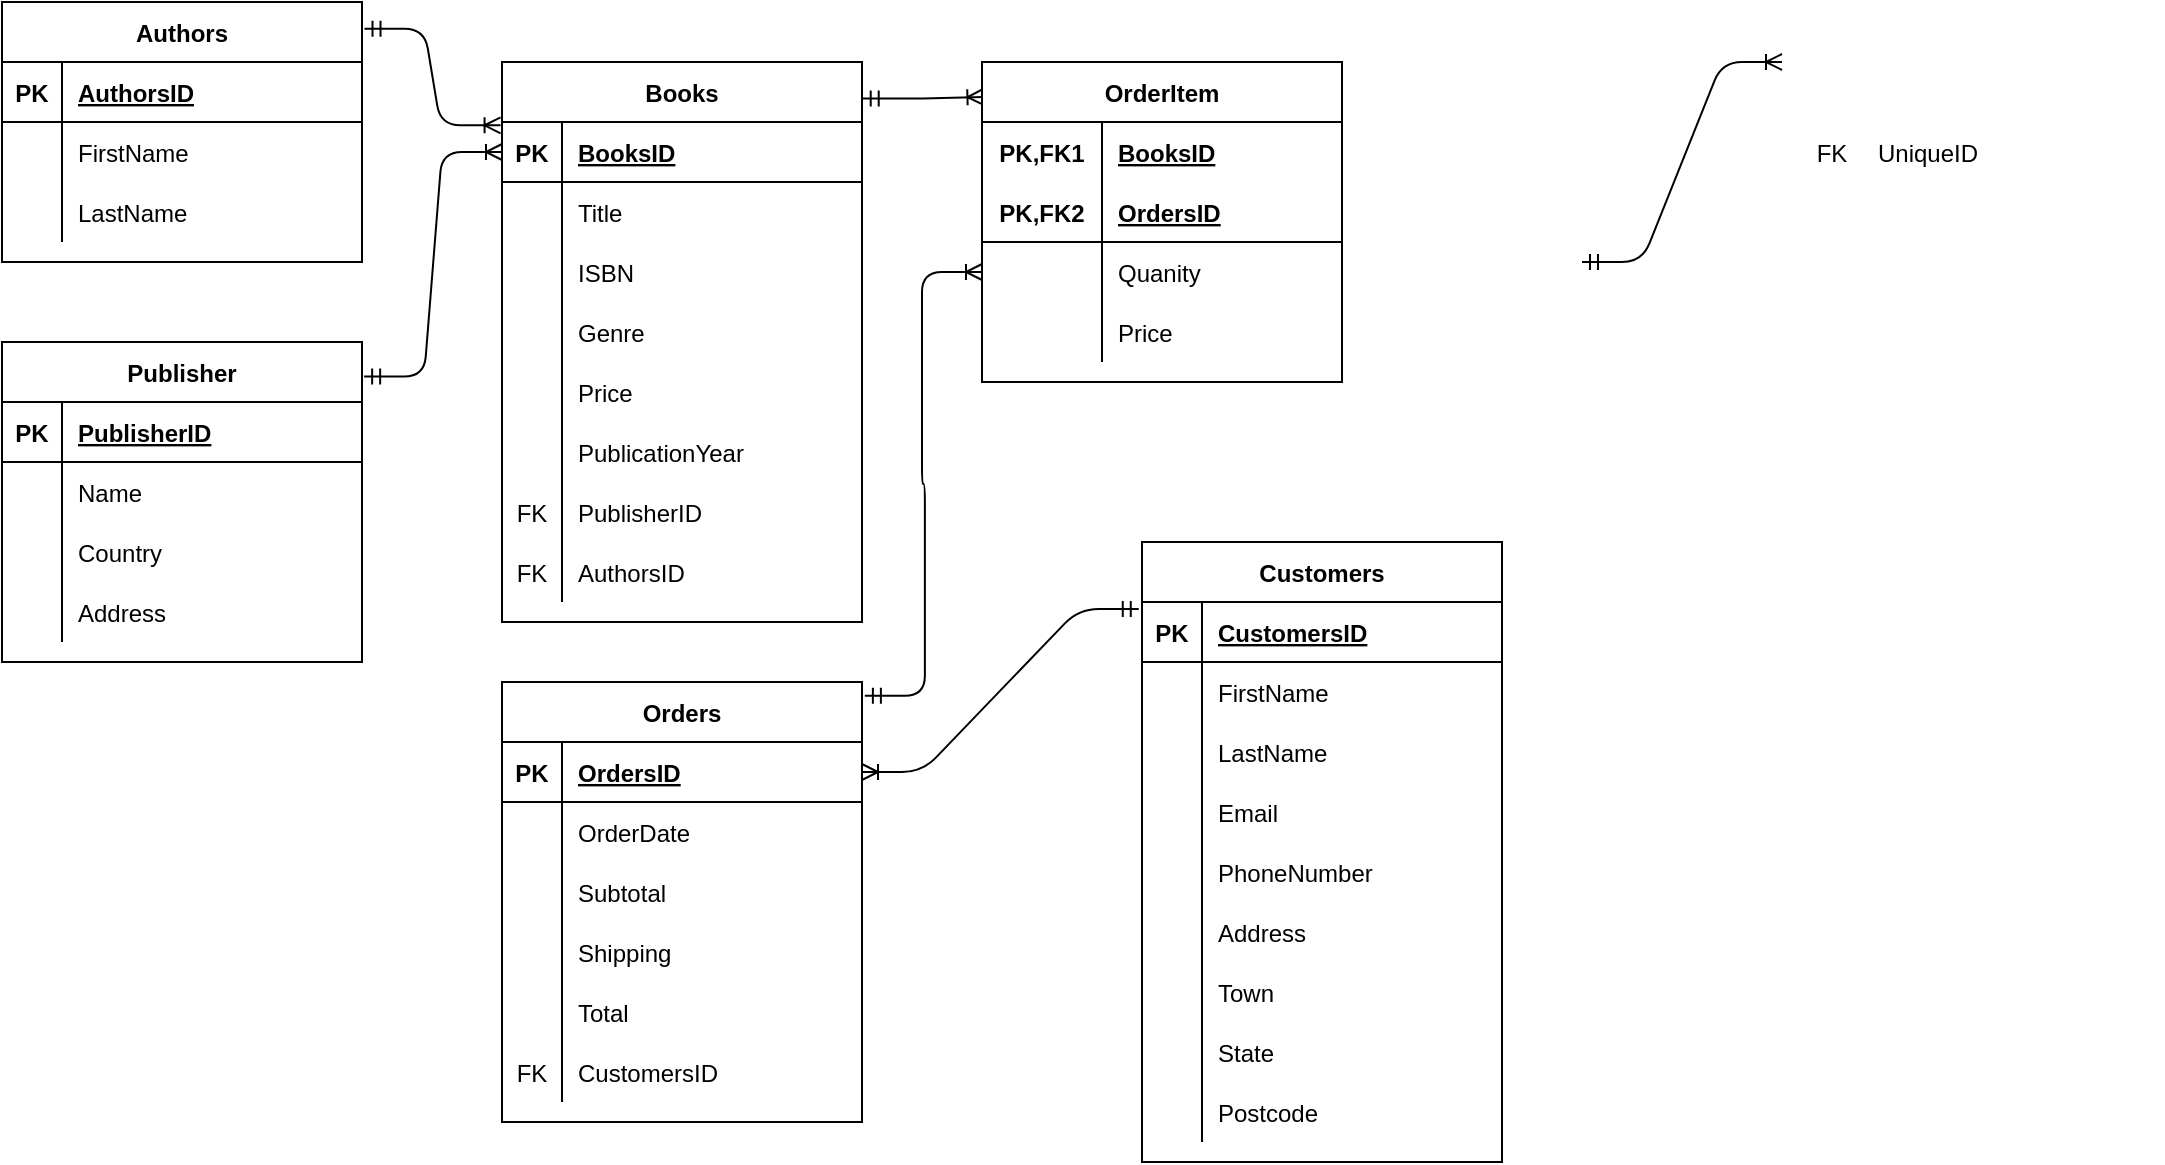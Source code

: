<mxfile version="14.1.8" type="device"><diagram id="B8Hse2dk8z1--FyBUiSa" name="Page-1"><mxGraphModel dx="2591" dy="822" grid="1" gridSize="10" guides="1" tooltips="1" connect="1" arrows="1" fold="1" page="1" pageScale="1" pageWidth="1169" pageHeight="827" math="0" shadow="0"><root><mxCell id="0"/><mxCell id="1" parent="0"/><mxCell id="r_tbZuirmWtUzp4YiLdy-1" value="Authors" style="shape=table;startSize=30;container=1;collapsible=1;childLayout=tableLayout;fixedRows=1;rowLines=0;fontStyle=1;align=center;resizeLast=1;" parent="1" vertex="1"><mxGeometry x="-340" y="10" width="180" height="130" as="geometry"/></mxCell><mxCell id="r_tbZuirmWtUzp4YiLdy-2" value="" style="shape=partialRectangle;collapsible=0;dropTarget=0;pointerEvents=0;fillColor=none;top=0;left=0;bottom=1;right=0;points=[[0,0.5],[1,0.5]];portConstraint=eastwest;" parent="r_tbZuirmWtUzp4YiLdy-1" vertex="1"><mxGeometry y="30" width="180" height="30" as="geometry"/></mxCell><mxCell id="r_tbZuirmWtUzp4YiLdy-3" value="PK" style="shape=partialRectangle;connectable=0;fillColor=none;top=0;left=0;bottom=0;right=0;fontStyle=1;overflow=hidden;" parent="r_tbZuirmWtUzp4YiLdy-2" vertex="1"><mxGeometry width="30" height="30" as="geometry"/></mxCell><mxCell id="r_tbZuirmWtUzp4YiLdy-4" value="AuthorsID" style="shape=partialRectangle;connectable=0;fillColor=none;top=0;left=0;bottom=0;right=0;align=left;spacingLeft=6;fontStyle=5;overflow=hidden;" parent="r_tbZuirmWtUzp4YiLdy-2" vertex="1"><mxGeometry x="30" width="150" height="30" as="geometry"/></mxCell><mxCell id="r_tbZuirmWtUzp4YiLdy-5" value="" style="shape=partialRectangle;collapsible=0;dropTarget=0;pointerEvents=0;fillColor=none;top=0;left=0;bottom=0;right=0;points=[[0,0.5],[1,0.5]];portConstraint=eastwest;" parent="r_tbZuirmWtUzp4YiLdy-1" vertex="1"><mxGeometry y="60" width="180" height="30" as="geometry"/></mxCell><mxCell id="r_tbZuirmWtUzp4YiLdy-6" value="" style="shape=partialRectangle;connectable=0;fillColor=none;top=0;left=0;bottom=0;right=0;editable=1;overflow=hidden;" parent="r_tbZuirmWtUzp4YiLdy-5" vertex="1"><mxGeometry width="30" height="30" as="geometry"/></mxCell><mxCell id="r_tbZuirmWtUzp4YiLdy-7" value="FirstName" style="shape=partialRectangle;connectable=0;fillColor=none;top=0;left=0;bottom=0;right=0;align=left;spacingLeft=6;overflow=hidden;" parent="r_tbZuirmWtUzp4YiLdy-5" vertex="1"><mxGeometry x="30" width="150" height="30" as="geometry"/></mxCell><mxCell id="r_tbZuirmWtUzp4YiLdy-8" value="" style="shape=partialRectangle;collapsible=0;dropTarget=0;pointerEvents=0;fillColor=none;top=0;left=0;bottom=0;right=0;points=[[0,0.5],[1,0.5]];portConstraint=eastwest;" parent="r_tbZuirmWtUzp4YiLdy-1" vertex="1"><mxGeometry y="90" width="180" height="30" as="geometry"/></mxCell><mxCell id="r_tbZuirmWtUzp4YiLdy-9" value="" style="shape=partialRectangle;connectable=0;fillColor=none;top=0;left=0;bottom=0;right=0;editable=1;overflow=hidden;" parent="r_tbZuirmWtUzp4YiLdy-8" vertex="1"><mxGeometry width="30" height="30" as="geometry"/></mxCell><mxCell id="r_tbZuirmWtUzp4YiLdy-10" value="LastName" style="shape=partialRectangle;connectable=0;fillColor=none;top=0;left=0;bottom=0;right=0;align=left;spacingLeft=6;overflow=hidden;" parent="r_tbZuirmWtUzp4YiLdy-8" vertex="1"><mxGeometry x="30" width="150" height="30" as="geometry"/></mxCell><mxCell id="r_tbZuirmWtUzp4YiLdy-14" value="" style="edgeStyle=entityRelationEdgeStyle;fontSize=12;html=1;endArrow=ERoneToMany;startArrow=ERmandOne;" parent="1" edge="1"><mxGeometry width="100" height="100" relative="1" as="geometry"><mxPoint x="450" y="140" as="sourcePoint"/><mxPoint x="550" y="40" as="targetPoint"/></mxGeometry></mxCell><mxCell id="r_tbZuirmWtUzp4YiLdy-15" value="Books" style="shape=table;startSize=30;container=1;collapsible=1;childLayout=tableLayout;fixedRows=1;rowLines=0;fontStyle=1;align=center;resizeLast=1;" parent="1" vertex="1"><mxGeometry x="-90" y="40" width="180" height="280" as="geometry"/></mxCell><mxCell id="r_tbZuirmWtUzp4YiLdy-16" value="" style="shape=partialRectangle;collapsible=0;dropTarget=0;pointerEvents=0;fillColor=none;top=0;left=0;bottom=1;right=0;points=[[0,0.5],[1,0.5]];portConstraint=eastwest;" parent="r_tbZuirmWtUzp4YiLdy-15" vertex="1"><mxGeometry y="30" width="180" height="30" as="geometry"/></mxCell><mxCell id="r_tbZuirmWtUzp4YiLdy-17" value="PK" style="shape=partialRectangle;connectable=0;fillColor=none;top=0;left=0;bottom=0;right=0;fontStyle=1;overflow=hidden;" parent="r_tbZuirmWtUzp4YiLdy-16" vertex="1"><mxGeometry width="30" height="30" as="geometry"/></mxCell><mxCell id="r_tbZuirmWtUzp4YiLdy-18" value="BooksID" style="shape=partialRectangle;connectable=0;fillColor=none;top=0;left=0;bottom=0;right=0;align=left;spacingLeft=6;fontStyle=5;overflow=hidden;" parent="r_tbZuirmWtUzp4YiLdy-16" vertex="1"><mxGeometry x="30" width="150" height="30" as="geometry"/></mxCell><mxCell id="r_tbZuirmWtUzp4YiLdy-19" value="" style="shape=partialRectangle;collapsible=0;dropTarget=0;pointerEvents=0;fillColor=none;top=0;left=0;bottom=0;right=0;points=[[0,0.5],[1,0.5]];portConstraint=eastwest;" parent="r_tbZuirmWtUzp4YiLdy-15" vertex="1"><mxGeometry y="60" width="180" height="30" as="geometry"/></mxCell><mxCell id="r_tbZuirmWtUzp4YiLdy-20" value="" style="shape=partialRectangle;connectable=0;fillColor=none;top=0;left=0;bottom=0;right=0;editable=1;overflow=hidden;" parent="r_tbZuirmWtUzp4YiLdy-19" vertex="1"><mxGeometry width="30" height="30" as="geometry"/></mxCell><mxCell id="r_tbZuirmWtUzp4YiLdy-21" value="Title" style="shape=partialRectangle;connectable=0;fillColor=none;top=0;left=0;bottom=0;right=0;align=left;spacingLeft=6;overflow=hidden;" parent="r_tbZuirmWtUzp4YiLdy-19" vertex="1"><mxGeometry x="30" width="150" height="30" as="geometry"/></mxCell><mxCell id="r_tbZuirmWtUzp4YiLdy-198" value="" style="shape=partialRectangle;collapsible=0;dropTarget=0;pointerEvents=0;fillColor=none;top=0;left=0;bottom=0;right=0;points=[[0,0.5],[1,0.5]];portConstraint=eastwest;" parent="r_tbZuirmWtUzp4YiLdy-15" vertex="1"><mxGeometry y="90" width="180" height="30" as="geometry"/></mxCell><mxCell id="r_tbZuirmWtUzp4YiLdy-199" value="" style="shape=partialRectangle;connectable=0;fillColor=none;top=0;left=0;bottom=0;right=0;fontStyle=0;overflow=hidden;" parent="r_tbZuirmWtUzp4YiLdy-198" vertex="1"><mxGeometry width="30" height="30" as="geometry"/></mxCell><mxCell id="r_tbZuirmWtUzp4YiLdy-200" value="ISBN" style="shape=partialRectangle;connectable=0;fillColor=none;top=0;left=0;bottom=0;right=0;align=left;spacingLeft=6;fontStyle=0;overflow=hidden;" parent="r_tbZuirmWtUzp4YiLdy-198" vertex="1"><mxGeometry x="30" width="150" height="30" as="geometry"/></mxCell><mxCell id="r_tbZuirmWtUzp4YiLdy-22" value="" style="shape=partialRectangle;collapsible=0;dropTarget=0;pointerEvents=0;fillColor=none;top=0;left=0;bottom=0;right=0;points=[[0,0.5],[1,0.5]];portConstraint=eastwest;" parent="r_tbZuirmWtUzp4YiLdy-15" vertex="1"><mxGeometry y="120" width="180" height="30" as="geometry"/></mxCell><mxCell id="r_tbZuirmWtUzp4YiLdy-23" value="" style="shape=partialRectangle;connectable=0;fillColor=none;top=0;left=0;bottom=0;right=0;editable=1;overflow=hidden;" parent="r_tbZuirmWtUzp4YiLdy-22" vertex="1"><mxGeometry width="30" height="30" as="geometry"/></mxCell><mxCell id="r_tbZuirmWtUzp4YiLdy-24" value="Genre" style="shape=partialRectangle;connectable=0;fillColor=none;top=0;left=0;bottom=0;right=0;align=left;spacingLeft=6;overflow=hidden;" parent="r_tbZuirmWtUzp4YiLdy-22" vertex="1"><mxGeometry x="30" width="150" height="30" as="geometry"/></mxCell><mxCell id="r_tbZuirmWtUzp4YiLdy-206" value="" style="shape=partialRectangle;collapsible=0;dropTarget=0;pointerEvents=0;fillColor=none;top=0;left=0;bottom=0;right=0;points=[[0,0.5],[1,0.5]];portConstraint=eastwest;" parent="r_tbZuirmWtUzp4YiLdy-15" vertex="1"><mxGeometry y="150" width="180" height="30" as="geometry"/></mxCell><mxCell id="r_tbZuirmWtUzp4YiLdy-207" value="" style="shape=partialRectangle;connectable=0;fillColor=none;top=0;left=0;bottom=0;right=0;fontStyle=0;overflow=hidden;" parent="r_tbZuirmWtUzp4YiLdy-206" vertex="1"><mxGeometry width="30" height="30" as="geometry"/></mxCell><mxCell id="r_tbZuirmWtUzp4YiLdy-208" value="Price" style="shape=partialRectangle;connectable=0;fillColor=none;top=0;left=0;bottom=0;right=0;align=left;spacingLeft=6;fontStyle=0;overflow=hidden;" parent="r_tbZuirmWtUzp4YiLdy-206" vertex="1"><mxGeometry x="30" width="150" height="30" as="geometry"/></mxCell><mxCell id="r_tbZuirmWtUzp4YiLdy-202" value="" style="shape=partialRectangle;collapsible=0;dropTarget=0;pointerEvents=0;fillColor=none;top=0;left=0;bottom=0;right=0;points=[[0,0.5],[1,0.5]];portConstraint=eastwest;" parent="r_tbZuirmWtUzp4YiLdy-15" vertex="1"><mxGeometry y="180" width="180" height="30" as="geometry"/></mxCell><mxCell id="r_tbZuirmWtUzp4YiLdy-203" value="" style="shape=partialRectangle;connectable=0;fillColor=none;top=0;left=0;bottom=0;right=0;fontStyle=0;overflow=hidden;" parent="r_tbZuirmWtUzp4YiLdy-202" vertex="1"><mxGeometry width="30" height="30" as="geometry"/></mxCell><mxCell id="r_tbZuirmWtUzp4YiLdy-204" value="PublicationYear" style="shape=partialRectangle;connectable=0;fillColor=none;top=0;left=0;bottom=0;right=0;align=left;spacingLeft=6;fontStyle=0;overflow=hidden;" parent="r_tbZuirmWtUzp4YiLdy-202" vertex="1"><mxGeometry x="30" width="150" height="30" as="geometry"/></mxCell><mxCell id="r_tbZuirmWtUzp4YiLdy-25" value="" style="shape=partialRectangle;collapsible=0;dropTarget=0;pointerEvents=0;fillColor=none;top=0;left=0;bottom=0;right=0;points=[[0,0.5],[1,0.5]];portConstraint=eastwest;" parent="r_tbZuirmWtUzp4YiLdy-15" vertex="1"><mxGeometry y="210" width="180" height="30" as="geometry"/></mxCell><mxCell id="r_tbZuirmWtUzp4YiLdy-26" value="FK" style="shape=partialRectangle;connectable=0;fillColor=none;top=0;left=0;bottom=0;right=0;editable=1;overflow=hidden;" parent="r_tbZuirmWtUzp4YiLdy-25" vertex="1"><mxGeometry width="30" height="30" as="geometry"/></mxCell><mxCell id="r_tbZuirmWtUzp4YiLdy-27" value="PublisherID" style="shape=partialRectangle;connectable=0;fillColor=none;top=0;left=0;bottom=0;right=0;align=left;spacingLeft=6;overflow=hidden;" parent="r_tbZuirmWtUzp4YiLdy-25" vertex="1"><mxGeometry x="30" width="150" height="30" as="geometry"/></mxCell><mxCell id="r_tbZuirmWtUzp4YiLdy-134" value="" style="shape=partialRectangle;collapsible=0;dropTarget=0;pointerEvents=0;fillColor=none;top=0;left=0;bottom=0;right=0;points=[[0,0.5],[1,0.5]];portConstraint=eastwest;" parent="r_tbZuirmWtUzp4YiLdy-15" vertex="1"><mxGeometry y="240" width="180" height="30" as="geometry"/></mxCell><mxCell id="r_tbZuirmWtUzp4YiLdy-135" value="FK" style="shape=partialRectangle;connectable=0;fillColor=none;top=0;left=0;bottom=0;right=0;fontStyle=0;overflow=hidden;" parent="r_tbZuirmWtUzp4YiLdy-134" vertex="1"><mxGeometry width="30" height="30" as="geometry"/></mxCell><mxCell id="r_tbZuirmWtUzp4YiLdy-136" value="AuthorsID" style="shape=partialRectangle;connectable=0;fillColor=none;top=0;left=0;bottom=0;right=0;align=left;spacingLeft=6;fontStyle=0;overflow=hidden;" parent="r_tbZuirmWtUzp4YiLdy-134" vertex="1"><mxGeometry x="30" width="150" height="30" as="geometry"/></mxCell><mxCell id="r_tbZuirmWtUzp4YiLdy-41" value="Customers" style="shape=table;startSize=30;container=1;collapsible=1;childLayout=tableLayout;fixedRows=1;rowLines=0;fontStyle=1;align=center;resizeLast=1;" parent="1" vertex="1"><mxGeometry x="230" y="280" width="180" height="310" as="geometry"/></mxCell><mxCell id="r_tbZuirmWtUzp4YiLdy-42" value="" style="shape=partialRectangle;collapsible=0;dropTarget=0;pointerEvents=0;fillColor=none;top=0;left=0;bottom=1;right=0;points=[[0,0.5],[1,0.5]];portConstraint=eastwest;" parent="r_tbZuirmWtUzp4YiLdy-41" vertex="1"><mxGeometry y="30" width="180" height="30" as="geometry"/></mxCell><mxCell id="r_tbZuirmWtUzp4YiLdy-43" value="PK" style="shape=partialRectangle;connectable=0;fillColor=none;top=0;left=0;bottom=0;right=0;fontStyle=1;overflow=hidden;" parent="r_tbZuirmWtUzp4YiLdy-42" vertex="1"><mxGeometry width="30" height="30" as="geometry"/></mxCell><mxCell id="r_tbZuirmWtUzp4YiLdy-44" value="CustomersID" style="shape=partialRectangle;connectable=0;fillColor=none;top=0;left=0;bottom=0;right=0;align=left;spacingLeft=6;fontStyle=5;overflow=hidden;" parent="r_tbZuirmWtUzp4YiLdy-42" vertex="1"><mxGeometry x="30" width="150" height="30" as="geometry"/></mxCell><mxCell id="r_tbZuirmWtUzp4YiLdy-45" value="" style="shape=partialRectangle;collapsible=0;dropTarget=0;pointerEvents=0;fillColor=none;top=0;left=0;bottom=0;right=0;points=[[0,0.5],[1,0.5]];portConstraint=eastwest;" parent="r_tbZuirmWtUzp4YiLdy-41" vertex="1"><mxGeometry y="60" width="180" height="30" as="geometry"/></mxCell><mxCell id="r_tbZuirmWtUzp4YiLdy-46" value="" style="shape=partialRectangle;connectable=0;fillColor=none;top=0;left=0;bottom=0;right=0;editable=1;overflow=hidden;" parent="r_tbZuirmWtUzp4YiLdy-45" vertex="1"><mxGeometry width="30" height="30" as="geometry"/></mxCell><mxCell id="r_tbZuirmWtUzp4YiLdy-47" value="FirstName" style="shape=partialRectangle;connectable=0;fillColor=none;top=0;left=0;bottom=0;right=0;align=left;spacingLeft=6;overflow=hidden;" parent="r_tbZuirmWtUzp4YiLdy-45" vertex="1"><mxGeometry x="30" width="150" height="30" as="geometry"/></mxCell><mxCell id="r_tbZuirmWtUzp4YiLdy-48" value="" style="shape=partialRectangle;collapsible=0;dropTarget=0;pointerEvents=0;fillColor=none;top=0;left=0;bottom=0;right=0;points=[[0,0.5],[1,0.5]];portConstraint=eastwest;" parent="r_tbZuirmWtUzp4YiLdy-41" vertex="1"><mxGeometry y="90" width="180" height="30" as="geometry"/></mxCell><mxCell id="r_tbZuirmWtUzp4YiLdy-49" value="" style="shape=partialRectangle;connectable=0;fillColor=none;top=0;left=0;bottom=0;right=0;editable=1;overflow=hidden;" parent="r_tbZuirmWtUzp4YiLdy-48" vertex="1"><mxGeometry width="30" height="30" as="geometry"/></mxCell><mxCell id="r_tbZuirmWtUzp4YiLdy-50" value="LastName" style="shape=partialRectangle;connectable=0;fillColor=none;top=0;left=0;bottom=0;right=0;align=left;spacingLeft=6;overflow=hidden;" parent="r_tbZuirmWtUzp4YiLdy-48" vertex="1"><mxGeometry x="30" width="150" height="30" as="geometry"/></mxCell><mxCell id="r_tbZuirmWtUzp4YiLdy-186" value="" style="shape=partialRectangle;collapsible=0;dropTarget=0;pointerEvents=0;fillColor=none;top=0;left=0;bottom=0;right=0;points=[[0,0.5],[1,0.5]];portConstraint=eastwest;" parent="r_tbZuirmWtUzp4YiLdy-41" vertex="1"><mxGeometry y="120" width="180" height="30" as="geometry"/></mxCell><mxCell id="r_tbZuirmWtUzp4YiLdy-187" value="" style="shape=partialRectangle;connectable=0;fillColor=none;top=0;left=0;bottom=0;right=0;fontStyle=0;overflow=hidden;" parent="r_tbZuirmWtUzp4YiLdy-186" vertex="1"><mxGeometry width="30" height="30" as="geometry"/></mxCell><mxCell id="r_tbZuirmWtUzp4YiLdy-188" value="Email" style="shape=partialRectangle;connectable=0;fillColor=none;top=0;left=0;bottom=0;right=0;align=left;spacingLeft=6;fontStyle=0;overflow=hidden;" parent="r_tbZuirmWtUzp4YiLdy-186" vertex="1"><mxGeometry x="30" width="150" height="30" as="geometry"/></mxCell><mxCell id="r_tbZuirmWtUzp4YiLdy-190" value="" style="shape=partialRectangle;collapsible=0;dropTarget=0;pointerEvents=0;fillColor=none;top=0;left=0;bottom=0;right=0;points=[[0,0.5],[1,0.5]];portConstraint=eastwest;" parent="r_tbZuirmWtUzp4YiLdy-41" vertex="1"><mxGeometry y="150" width="180" height="30" as="geometry"/></mxCell><mxCell id="r_tbZuirmWtUzp4YiLdy-191" value="" style="shape=partialRectangle;connectable=0;fillColor=none;top=0;left=0;bottom=0;right=0;fontStyle=0;overflow=hidden;" parent="r_tbZuirmWtUzp4YiLdy-190" vertex="1"><mxGeometry width="30" height="30" as="geometry"/></mxCell><mxCell id="r_tbZuirmWtUzp4YiLdy-192" value="PhoneNumber" style="shape=partialRectangle;connectable=0;fillColor=none;top=0;left=0;bottom=0;right=0;align=left;spacingLeft=6;fontStyle=0;overflow=hidden;" parent="r_tbZuirmWtUzp4YiLdy-190" vertex="1"><mxGeometry x="30" width="150" height="30" as="geometry"/></mxCell><mxCell id="r_tbZuirmWtUzp4YiLdy-51" value="" style="shape=partialRectangle;collapsible=0;dropTarget=0;pointerEvents=0;fillColor=none;top=0;left=0;bottom=0;right=0;points=[[0,0.5],[1,0.5]];portConstraint=eastwest;" parent="r_tbZuirmWtUzp4YiLdy-41" vertex="1"><mxGeometry y="180" width="180" height="30" as="geometry"/></mxCell><mxCell id="r_tbZuirmWtUzp4YiLdy-52" value="" style="shape=partialRectangle;connectable=0;fillColor=none;top=0;left=0;bottom=0;right=0;editable=1;overflow=hidden;" parent="r_tbZuirmWtUzp4YiLdy-51" vertex="1"><mxGeometry width="30" height="30" as="geometry"/></mxCell><mxCell id="r_tbZuirmWtUzp4YiLdy-53" value="Address" style="shape=partialRectangle;connectable=0;fillColor=none;top=0;left=0;bottom=0;right=0;align=left;spacingLeft=6;overflow=hidden;" parent="r_tbZuirmWtUzp4YiLdy-51" vertex="1"><mxGeometry x="30" width="150" height="30" as="geometry"/></mxCell><mxCell id="r_tbZuirmWtUzp4YiLdy-178" value="" style="shape=partialRectangle;collapsible=0;dropTarget=0;pointerEvents=0;fillColor=none;top=0;left=0;bottom=0;right=0;points=[[0,0.5],[1,0.5]];portConstraint=eastwest;" parent="r_tbZuirmWtUzp4YiLdy-41" vertex="1"><mxGeometry y="210" width="180" height="30" as="geometry"/></mxCell><mxCell id="r_tbZuirmWtUzp4YiLdy-179" value="" style="shape=partialRectangle;connectable=0;fillColor=none;top=0;left=0;bottom=0;right=0;fontStyle=0;overflow=hidden;" parent="r_tbZuirmWtUzp4YiLdy-178" vertex="1"><mxGeometry width="30" height="30" as="geometry"/></mxCell><mxCell id="r_tbZuirmWtUzp4YiLdy-180" value="Town" style="shape=partialRectangle;connectable=0;fillColor=none;top=0;left=0;bottom=0;right=0;align=left;spacingLeft=6;fontStyle=0;overflow=hidden;" parent="r_tbZuirmWtUzp4YiLdy-178" vertex="1"><mxGeometry x="30" width="150" height="30" as="geometry"/></mxCell><mxCell id="r_tbZuirmWtUzp4YiLdy-174" value="" style="shape=partialRectangle;collapsible=0;dropTarget=0;pointerEvents=0;fillColor=none;top=0;left=0;bottom=0;right=0;points=[[0,0.5],[1,0.5]];portConstraint=eastwest;" parent="r_tbZuirmWtUzp4YiLdy-41" vertex="1"><mxGeometry y="240" width="180" height="30" as="geometry"/></mxCell><mxCell id="r_tbZuirmWtUzp4YiLdy-175" value="" style="shape=partialRectangle;connectable=0;fillColor=none;top=0;left=0;bottom=0;right=0;fontStyle=0;overflow=hidden;" parent="r_tbZuirmWtUzp4YiLdy-174" vertex="1"><mxGeometry width="30" height="30" as="geometry"/></mxCell><mxCell id="r_tbZuirmWtUzp4YiLdy-176" value="State" style="shape=partialRectangle;connectable=0;fillColor=none;top=0;left=0;bottom=0;right=0;align=left;spacingLeft=6;fontStyle=0;overflow=hidden;" parent="r_tbZuirmWtUzp4YiLdy-174" vertex="1"><mxGeometry x="30" width="150" height="30" as="geometry"/></mxCell><mxCell id="r_tbZuirmWtUzp4YiLdy-182" value="" style="shape=partialRectangle;collapsible=0;dropTarget=0;pointerEvents=0;fillColor=none;top=0;left=0;bottom=0;right=0;points=[[0,0.5],[1,0.5]];portConstraint=eastwest;" parent="r_tbZuirmWtUzp4YiLdy-41" vertex="1"><mxGeometry y="270" width="180" height="30" as="geometry"/></mxCell><mxCell id="r_tbZuirmWtUzp4YiLdy-183" value="" style="shape=partialRectangle;connectable=0;fillColor=none;top=0;left=0;bottom=0;right=0;fontStyle=0;overflow=hidden;" parent="r_tbZuirmWtUzp4YiLdy-182" vertex="1"><mxGeometry width="30" height="30" as="geometry"/></mxCell><mxCell id="r_tbZuirmWtUzp4YiLdy-184" value="Postcode" style="shape=partialRectangle;connectable=0;fillColor=none;top=0;left=0;bottom=0;right=0;align=left;spacingLeft=6;fontStyle=0;overflow=hidden;" parent="r_tbZuirmWtUzp4YiLdy-182" vertex="1"><mxGeometry x="30" width="150" height="30" as="geometry"/></mxCell><mxCell id="r_tbZuirmWtUzp4YiLdy-54" value="Orders" style="shape=table;startSize=30;container=1;collapsible=1;childLayout=tableLayout;fixedRows=1;rowLines=0;fontStyle=1;align=center;resizeLast=1;" parent="1" vertex="1"><mxGeometry x="-90" y="350" width="180" height="220" as="geometry"/></mxCell><mxCell id="r_tbZuirmWtUzp4YiLdy-55" value="" style="shape=partialRectangle;collapsible=0;dropTarget=0;pointerEvents=0;fillColor=none;top=0;left=0;bottom=1;right=0;points=[[0,0.5],[1,0.5]];portConstraint=eastwest;" parent="r_tbZuirmWtUzp4YiLdy-54" vertex="1"><mxGeometry y="30" width="180" height="30" as="geometry"/></mxCell><mxCell id="r_tbZuirmWtUzp4YiLdy-56" value="PK" style="shape=partialRectangle;connectable=0;fillColor=none;top=0;left=0;bottom=0;right=0;fontStyle=1;overflow=hidden;" parent="r_tbZuirmWtUzp4YiLdy-55" vertex="1"><mxGeometry width="30" height="30" as="geometry"/></mxCell><mxCell id="r_tbZuirmWtUzp4YiLdy-57" value="OrdersID" style="shape=partialRectangle;connectable=0;fillColor=none;top=0;left=0;bottom=0;right=0;align=left;spacingLeft=6;fontStyle=5;overflow=hidden;" parent="r_tbZuirmWtUzp4YiLdy-55" vertex="1"><mxGeometry x="30" width="150" height="30" as="geometry"/></mxCell><mxCell id="r_tbZuirmWtUzp4YiLdy-58" value="" style="shape=partialRectangle;collapsible=0;dropTarget=0;pointerEvents=0;fillColor=none;top=0;left=0;bottom=0;right=0;points=[[0,0.5],[1,0.5]];portConstraint=eastwest;" parent="r_tbZuirmWtUzp4YiLdy-54" vertex="1"><mxGeometry y="60" width="180" height="30" as="geometry"/></mxCell><mxCell id="r_tbZuirmWtUzp4YiLdy-59" value="" style="shape=partialRectangle;connectable=0;fillColor=none;top=0;left=0;bottom=0;right=0;editable=1;overflow=hidden;" parent="r_tbZuirmWtUzp4YiLdy-58" vertex="1"><mxGeometry width="30" height="30" as="geometry"/></mxCell><mxCell id="r_tbZuirmWtUzp4YiLdy-60" value="OrderDate" style="shape=partialRectangle;connectable=0;fillColor=none;top=0;left=0;bottom=0;right=0;align=left;spacingLeft=6;overflow=hidden;" parent="r_tbZuirmWtUzp4YiLdy-58" vertex="1"><mxGeometry x="30" width="150" height="30" as="geometry"/></mxCell><mxCell id="r_tbZuirmWtUzp4YiLdy-61" value="" style="shape=partialRectangle;collapsible=0;dropTarget=0;pointerEvents=0;fillColor=none;top=0;left=0;bottom=0;right=0;points=[[0,0.5],[1,0.5]];portConstraint=eastwest;" parent="r_tbZuirmWtUzp4YiLdy-54" vertex="1"><mxGeometry y="90" width="180" height="30" as="geometry"/></mxCell><mxCell id="r_tbZuirmWtUzp4YiLdy-62" value="" style="shape=partialRectangle;connectable=0;fillColor=none;top=0;left=0;bottom=0;right=0;editable=1;overflow=hidden;" parent="r_tbZuirmWtUzp4YiLdy-61" vertex="1"><mxGeometry width="30" height="30" as="geometry"/></mxCell><mxCell id="r_tbZuirmWtUzp4YiLdy-63" value="Subtotal" style="shape=partialRectangle;connectable=0;fillColor=none;top=0;left=0;bottom=0;right=0;align=left;spacingLeft=6;overflow=hidden;" parent="r_tbZuirmWtUzp4YiLdy-61" vertex="1"><mxGeometry x="30" width="150" height="30" as="geometry"/></mxCell><mxCell id="r_tbZuirmWtUzp4YiLdy-166" value="" style="shape=partialRectangle;collapsible=0;dropTarget=0;pointerEvents=0;fillColor=none;top=0;left=0;bottom=0;right=0;points=[[0,0.5],[1,0.5]];portConstraint=eastwest;" parent="r_tbZuirmWtUzp4YiLdy-54" vertex="1"><mxGeometry y="120" width="180" height="30" as="geometry"/></mxCell><mxCell id="r_tbZuirmWtUzp4YiLdy-167" value="" style="shape=partialRectangle;connectable=0;fillColor=none;top=0;left=0;bottom=0;right=0;fontStyle=0;overflow=hidden;" parent="r_tbZuirmWtUzp4YiLdy-166" vertex="1"><mxGeometry width="30" height="30" as="geometry"/></mxCell><mxCell id="r_tbZuirmWtUzp4YiLdy-168" value="Shipping" style="shape=partialRectangle;connectable=0;fillColor=none;top=0;left=0;bottom=0;right=0;align=left;spacingLeft=6;fontStyle=0;overflow=hidden;" parent="r_tbZuirmWtUzp4YiLdy-166" vertex="1"><mxGeometry x="30" width="150" height="30" as="geometry"/></mxCell><mxCell id="r_tbZuirmWtUzp4YiLdy-170" value="" style="shape=partialRectangle;collapsible=0;dropTarget=0;pointerEvents=0;fillColor=none;top=0;left=0;bottom=0;right=0;points=[[0,0.5],[1,0.5]];portConstraint=eastwest;" parent="r_tbZuirmWtUzp4YiLdy-54" vertex="1"><mxGeometry y="150" width="180" height="30" as="geometry"/></mxCell><mxCell id="r_tbZuirmWtUzp4YiLdy-171" value="" style="shape=partialRectangle;connectable=0;fillColor=none;top=0;left=0;bottom=0;right=0;fontStyle=0;overflow=hidden;" parent="r_tbZuirmWtUzp4YiLdy-170" vertex="1"><mxGeometry width="30" height="30" as="geometry"/></mxCell><mxCell id="r_tbZuirmWtUzp4YiLdy-172" value="Total" style="shape=partialRectangle;connectable=0;fillColor=none;top=0;left=0;bottom=0;right=0;align=left;spacingLeft=6;fontStyle=0;overflow=hidden;" parent="r_tbZuirmWtUzp4YiLdy-170" vertex="1"><mxGeometry x="30" width="150" height="30" as="geometry"/></mxCell><mxCell id="r_tbZuirmWtUzp4YiLdy-64" value="" style="shape=partialRectangle;collapsible=0;dropTarget=0;pointerEvents=0;fillColor=none;top=0;left=0;bottom=0;right=0;points=[[0,0.5],[1,0.5]];portConstraint=eastwest;" parent="r_tbZuirmWtUzp4YiLdy-54" vertex="1"><mxGeometry y="180" width="180" height="30" as="geometry"/></mxCell><mxCell id="r_tbZuirmWtUzp4YiLdy-65" value="FK" style="shape=partialRectangle;connectable=0;fillColor=none;top=0;left=0;bottom=0;right=0;editable=1;overflow=hidden;" parent="r_tbZuirmWtUzp4YiLdy-64" vertex="1"><mxGeometry width="30" height="30" as="geometry"/></mxCell><mxCell id="r_tbZuirmWtUzp4YiLdy-66" value="CustomersID" style="shape=partialRectangle;connectable=0;fillColor=none;top=0;left=0;bottom=0;right=0;align=left;spacingLeft=6;overflow=hidden;" parent="r_tbZuirmWtUzp4YiLdy-64" vertex="1"><mxGeometry x="30" width="150" height="30" as="geometry"/></mxCell><mxCell id="r_tbZuirmWtUzp4YiLdy-80" value="Publisher" style="shape=table;startSize=30;container=1;collapsible=1;childLayout=tableLayout;fixedRows=1;rowLines=0;fontStyle=1;align=center;resizeLast=1;" parent="1" vertex="1"><mxGeometry x="-340" y="180" width="180" height="160" as="geometry"/></mxCell><mxCell id="r_tbZuirmWtUzp4YiLdy-81" value="" style="shape=partialRectangle;collapsible=0;dropTarget=0;pointerEvents=0;fillColor=none;top=0;left=0;bottom=1;right=0;points=[[0,0.5],[1,0.5]];portConstraint=eastwest;" parent="r_tbZuirmWtUzp4YiLdy-80" vertex="1"><mxGeometry y="30" width="180" height="30" as="geometry"/></mxCell><mxCell id="r_tbZuirmWtUzp4YiLdy-82" value="PK" style="shape=partialRectangle;connectable=0;fillColor=none;top=0;left=0;bottom=0;right=0;fontStyle=1;overflow=hidden;" parent="r_tbZuirmWtUzp4YiLdy-81" vertex="1"><mxGeometry width="30" height="30" as="geometry"/></mxCell><mxCell id="r_tbZuirmWtUzp4YiLdy-83" value="PublisherID" style="shape=partialRectangle;connectable=0;fillColor=none;top=0;left=0;bottom=0;right=0;align=left;spacingLeft=6;fontStyle=5;overflow=hidden;" parent="r_tbZuirmWtUzp4YiLdy-81" vertex="1"><mxGeometry x="30" width="150" height="30" as="geometry"/></mxCell><mxCell id="r_tbZuirmWtUzp4YiLdy-84" value="" style="shape=partialRectangle;collapsible=0;dropTarget=0;pointerEvents=0;fillColor=none;top=0;left=0;bottom=0;right=0;points=[[0,0.5],[1,0.5]];portConstraint=eastwest;" parent="r_tbZuirmWtUzp4YiLdy-80" vertex="1"><mxGeometry y="60" width="180" height="30" as="geometry"/></mxCell><mxCell id="r_tbZuirmWtUzp4YiLdy-85" value="" style="shape=partialRectangle;connectable=0;fillColor=none;top=0;left=0;bottom=0;right=0;editable=1;overflow=hidden;" parent="r_tbZuirmWtUzp4YiLdy-84" vertex="1"><mxGeometry width="30" height="30" as="geometry"/></mxCell><mxCell id="r_tbZuirmWtUzp4YiLdy-86" value="Name" style="shape=partialRectangle;connectable=0;fillColor=none;top=0;left=0;bottom=0;right=0;align=left;spacingLeft=6;overflow=hidden;" parent="r_tbZuirmWtUzp4YiLdy-84" vertex="1"><mxGeometry x="30" width="150" height="30" as="geometry"/></mxCell><mxCell id="r_tbZuirmWtUzp4YiLdy-87" value="" style="shape=partialRectangle;collapsible=0;dropTarget=0;pointerEvents=0;fillColor=none;top=0;left=0;bottom=0;right=0;points=[[0,0.5],[1,0.5]];portConstraint=eastwest;" parent="r_tbZuirmWtUzp4YiLdy-80" vertex="1"><mxGeometry y="90" width="180" height="30" as="geometry"/></mxCell><mxCell id="r_tbZuirmWtUzp4YiLdy-88" value="" style="shape=partialRectangle;connectable=0;fillColor=none;top=0;left=0;bottom=0;right=0;editable=1;overflow=hidden;" parent="r_tbZuirmWtUzp4YiLdy-87" vertex="1"><mxGeometry width="30" height="30" as="geometry"/></mxCell><mxCell id="r_tbZuirmWtUzp4YiLdy-89" value="Country" style="shape=partialRectangle;connectable=0;fillColor=none;top=0;left=0;bottom=0;right=0;align=left;spacingLeft=6;overflow=hidden;" parent="r_tbZuirmWtUzp4YiLdy-87" vertex="1"><mxGeometry x="30" width="150" height="30" as="geometry"/></mxCell><mxCell id="r_tbZuirmWtUzp4YiLdy-90" value="" style="shape=partialRectangle;collapsible=0;dropTarget=0;pointerEvents=0;fillColor=none;top=0;left=0;bottom=0;right=0;points=[[0,0.5],[1,0.5]];portConstraint=eastwest;" parent="r_tbZuirmWtUzp4YiLdy-80" vertex="1"><mxGeometry y="120" width="180" height="30" as="geometry"/></mxCell><mxCell id="r_tbZuirmWtUzp4YiLdy-91" value="" style="shape=partialRectangle;connectable=0;fillColor=none;top=0;left=0;bottom=0;right=0;editable=1;overflow=hidden;" parent="r_tbZuirmWtUzp4YiLdy-90" vertex="1"><mxGeometry width="30" height="30" as="geometry"/></mxCell><mxCell id="r_tbZuirmWtUzp4YiLdy-92" value="Address" style="shape=partialRectangle;connectable=0;fillColor=none;top=0;left=0;bottom=0;right=0;align=left;spacingLeft=6;overflow=hidden;" parent="r_tbZuirmWtUzp4YiLdy-90" vertex="1"><mxGeometry x="30" width="150" height="30" as="geometry"/></mxCell><mxCell id="r_tbZuirmWtUzp4YiLdy-106" value="" style="edgeStyle=entityRelationEdgeStyle;fontSize=12;html=1;endArrow=ERoneToMany;startArrow=ERmandOne;entryX=-0.004;entryY=0.113;entryDx=0;entryDy=0;entryPerimeter=0;exitX=1.007;exitY=0.103;exitDx=0;exitDy=0;exitPerimeter=0;" parent="1" source="r_tbZuirmWtUzp4YiLdy-1" target="r_tbZuirmWtUzp4YiLdy-15" edge="1"><mxGeometry width="100" height="100" relative="1" as="geometry"><mxPoint x="-70" y="380" as="sourcePoint"/><mxPoint x="30" y="280" as="targetPoint"/></mxGeometry></mxCell><mxCell id="r_tbZuirmWtUzp4YiLdy-107" value="" style="edgeStyle=entityRelationEdgeStyle;fontSize=12;html=1;endArrow=ERoneToMany;startArrow=ERmandOne;entryX=0;entryY=0.5;entryDx=0;entryDy=0;exitX=1.006;exitY=0.108;exitDx=0;exitDy=0;exitPerimeter=0;" parent="1" source="r_tbZuirmWtUzp4YiLdy-80" target="r_tbZuirmWtUzp4YiLdy-16" edge="1"><mxGeometry width="100" height="100" relative="1" as="geometry"><mxPoint x="-400" y="330.0" as="sourcePoint"/><mxPoint x="28.02" y="351.6" as="targetPoint"/></mxGeometry></mxCell><mxCell id="r_tbZuirmWtUzp4YiLdy-109" value="" style="edgeStyle=entityRelationEdgeStyle;fontSize=12;html=1;endArrow=ERoneToMany;startArrow=ERmandOne;entryX=1;entryY=0.5;entryDx=0;entryDy=0;exitX=-0.009;exitY=0.108;exitDx=0;exitDy=0;exitPerimeter=0;" parent="1" source="r_tbZuirmWtUzp4YiLdy-41" target="r_tbZuirmWtUzp4YiLdy-55" edge="1"><mxGeometry width="100" height="100" relative="1" as="geometry"><mxPoint x="530" y="520" as="sourcePoint"/><mxPoint x="390" y="240" as="targetPoint"/></mxGeometry></mxCell><mxCell id="r_tbZuirmWtUzp4YiLdy-127" value="" style="edgeStyle=entityRelationEdgeStyle;fontSize=12;html=1;endArrow=ERoneToMany;startArrow=ERmandOne;exitX=1.002;exitY=0.065;exitDx=0;exitDy=0;entryX=0.004;entryY=0.109;entryDx=0;entryDy=0;entryPerimeter=0;exitPerimeter=0;" parent="1" source="r_tbZuirmWtUzp4YiLdy-15" target="r_tbZuirmWtUzp4YiLdy-150" edge="1"><mxGeometry width="100" height="100" relative="1" as="geometry"><mxPoint x="60" y="370" as="sourcePoint"/><mxPoint x="320" y="130" as="targetPoint"/></mxGeometry></mxCell><mxCell id="r_tbZuirmWtUzp4YiLdy-129" value="" style="shape=table;startSize=0;container=1;collapsible=1;childLayout=tableLayout;fixedRows=1;rowLines=0;fontStyle=0;align=center;resizeLast=1;strokeColor=none;fillColor=none;" parent="1" vertex="1"><mxGeometry x="560" y="70" width="180" height="30" as="geometry"/></mxCell><mxCell id="r_tbZuirmWtUzp4YiLdy-130" value="" style="shape=partialRectangle;collapsible=0;dropTarget=0;pointerEvents=0;fillColor=none;top=0;left=0;bottom=0;right=0;points=[[0,0.5],[1,0.5]];portConstraint=eastwest;" parent="r_tbZuirmWtUzp4YiLdy-129" vertex="1"><mxGeometry width="180" height="30" as="geometry"/></mxCell><mxCell id="r_tbZuirmWtUzp4YiLdy-131" value="FK" style="shape=partialRectangle;connectable=0;fillColor=none;top=0;left=0;bottom=0;right=0;fontStyle=0;overflow=hidden;" parent="r_tbZuirmWtUzp4YiLdy-130" vertex="1"><mxGeometry width="30" height="30" as="geometry"/></mxCell><mxCell id="r_tbZuirmWtUzp4YiLdy-132" value="UniqueID" style="shape=partialRectangle;connectable=0;fillColor=none;top=0;left=0;bottom=0;right=0;align=left;spacingLeft=6;fontStyle=0;overflow=hidden;" parent="r_tbZuirmWtUzp4YiLdy-130" vertex="1"><mxGeometry x="30" width="150" height="30" as="geometry"/></mxCell><mxCell id="r_tbZuirmWtUzp4YiLdy-150" value="OrderItem" style="shape=table;startSize=30;container=1;collapsible=1;childLayout=tableLayout;fixedRows=1;rowLines=0;fontStyle=1;align=center;resizeLast=1;" parent="1" vertex="1"><mxGeometry x="150" y="40" width="180" height="160" as="geometry"/></mxCell><mxCell id="r_tbZuirmWtUzp4YiLdy-151" value="" style="shape=partialRectangle;collapsible=0;dropTarget=0;pointerEvents=0;fillColor=none;top=0;left=0;bottom=0;right=0;points=[[0,0.5],[1,0.5]];portConstraint=eastwest;" parent="r_tbZuirmWtUzp4YiLdy-150" vertex="1"><mxGeometry y="30" width="180" height="30" as="geometry"/></mxCell><mxCell id="r_tbZuirmWtUzp4YiLdy-152" value="PK,FK1" style="shape=partialRectangle;connectable=0;fillColor=none;top=0;left=0;bottom=0;right=0;fontStyle=1;overflow=hidden;" parent="r_tbZuirmWtUzp4YiLdy-151" vertex="1"><mxGeometry width="60" height="30" as="geometry"/></mxCell><mxCell id="r_tbZuirmWtUzp4YiLdy-153" value="BooksID" style="shape=partialRectangle;connectable=0;fillColor=none;top=0;left=0;bottom=0;right=0;align=left;spacingLeft=6;fontStyle=5;overflow=hidden;" parent="r_tbZuirmWtUzp4YiLdy-151" vertex="1"><mxGeometry x="60" width="120" height="30" as="geometry"/></mxCell><mxCell id="r_tbZuirmWtUzp4YiLdy-154" value="" style="shape=partialRectangle;collapsible=0;dropTarget=0;pointerEvents=0;fillColor=none;top=0;left=0;bottom=1;right=0;points=[[0,0.5],[1,0.5]];portConstraint=eastwest;" parent="r_tbZuirmWtUzp4YiLdy-150" vertex="1"><mxGeometry y="60" width="180" height="30" as="geometry"/></mxCell><mxCell id="r_tbZuirmWtUzp4YiLdy-155" value="PK,FK2" style="shape=partialRectangle;connectable=0;fillColor=none;top=0;left=0;bottom=0;right=0;fontStyle=1;overflow=hidden;" parent="r_tbZuirmWtUzp4YiLdy-154" vertex="1"><mxGeometry width="60" height="30" as="geometry"/></mxCell><mxCell id="r_tbZuirmWtUzp4YiLdy-156" value="OrdersID" style="shape=partialRectangle;connectable=0;fillColor=none;top=0;left=0;bottom=0;right=0;align=left;spacingLeft=6;fontStyle=5;overflow=hidden;" parent="r_tbZuirmWtUzp4YiLdy-154" vertex="1"><mxGeometry x="60" width="120" height="30" as="geometry"/></mxCell><mxCell id="r_tbZuirmWtUzp4YiLdy-157" value="" style="shape=partialRectangle;collapsible=0;dropTarget=0;pointerEvents=0;fillColor=none;top=0;left=0;bottom=0;right=0;points=[[0,0.5],[1,0.5]];portConstraint=eastwest;" parent="r_tbZuirmWtUzp4YiLdy-150" vertex="1"><mxGeometry y="90" width="180" height="30" as="geometry"/></mxCell><mxCell id="r_tbZuirmWtUzp4YiLdy-158" value="" style="shape=partialRectangle;connectable=0;fillColor=none;top=0;left=0;bottom=0;right=0;editable=1;overflow=hidden;" parent="r_tbZuirmWtUzp4YiLdy-157" vertex="1"><mxGeometry width="60" height="30" as="geometry"/></mxCell><mxCell id="r_tbZuirmWtUzp4YiLdy-159" value="Quanity" style="shape=partialRectangle;connectable=0;fillColor=none;top=0;left=0;bottom=0;right=0;align=left;spacingLeft=6;overflow=hidden;" parent="r_tbZuirmWtUzp4YiLdy-157" vertex="1"><mxGeometry x="60" width="120" height="30" as="geometry"/></mxCell><mxCell id="r_tbZuirmWtUzp4YiLdy-160" value="" style="shape=partialRectangle;collapsible=0;dropTarget=0;pointerEvents=0;fillColor=none;top=0;left=0;bottom=0;right=0;points=[[0,0.5],[1,0.5]];portConstraint=eastwest;" parent="r_tbZuirmWtUzp4YiLdy-150" vertex="1"><mxGeometry y="120" width="180" height="30" as="geometry"/></mxCell><mxCell id="r_tbZuirmWtUzp4YiLdy-161" value="" style="shape=partialRectangle;connectable=0;fillColor=none;top=0;left=0;bottom=0;right=0;editable=1;overflow=hidden;" parent="r_tbZuirmWtUzp4YiLdy-160" vertex="1"><mxGeometry width="60" height="30" as="geometry"/></mxCell><mxCell id="r_tbZuirmWtUzp4YiLdy-162" value="Price" style="shape=partialRectangle;connectable=0;fillColor=none;top=0;left=0;bottom=0;right=0;align=left;spacingLeft=6;overflow=hidden;" parent="r_tbZuirmWtUzp4YiLdy-160" vertex="1"><mxGeometry x="60" width="120" height="30" as="geometry"/></mxCell><mxCell id="r_tbZuirmWtUzp4YiLdy-164" value="" style="edgeStyle=entityRelationEdgeStyle;fontSize=12;html=1;endArrow=ERoneToMany;startArrow=ERmandOne;entryX=0;entryY=0.5;entryDx=0;entryDy=0;exitX=1.008;exitY=0.031;exitDx=0;exitDy=0;exitPerimeter=0;" parent="1" source="r_tbZuirmWtUzp4YiLdy-54" target="r_tbZuirmWtUzp4YiLdy-157" edge="1"><mxGeometry width="100" height="100" relative="1" as="geometry"><mxPoint x="168.56" y="326" as="sourcePoint"/><mxPoint x="50.0" y="413.12" as="targetPoint"/></mxGeometry></mxCell></root></mxGraphModel></diagram></mxfile>